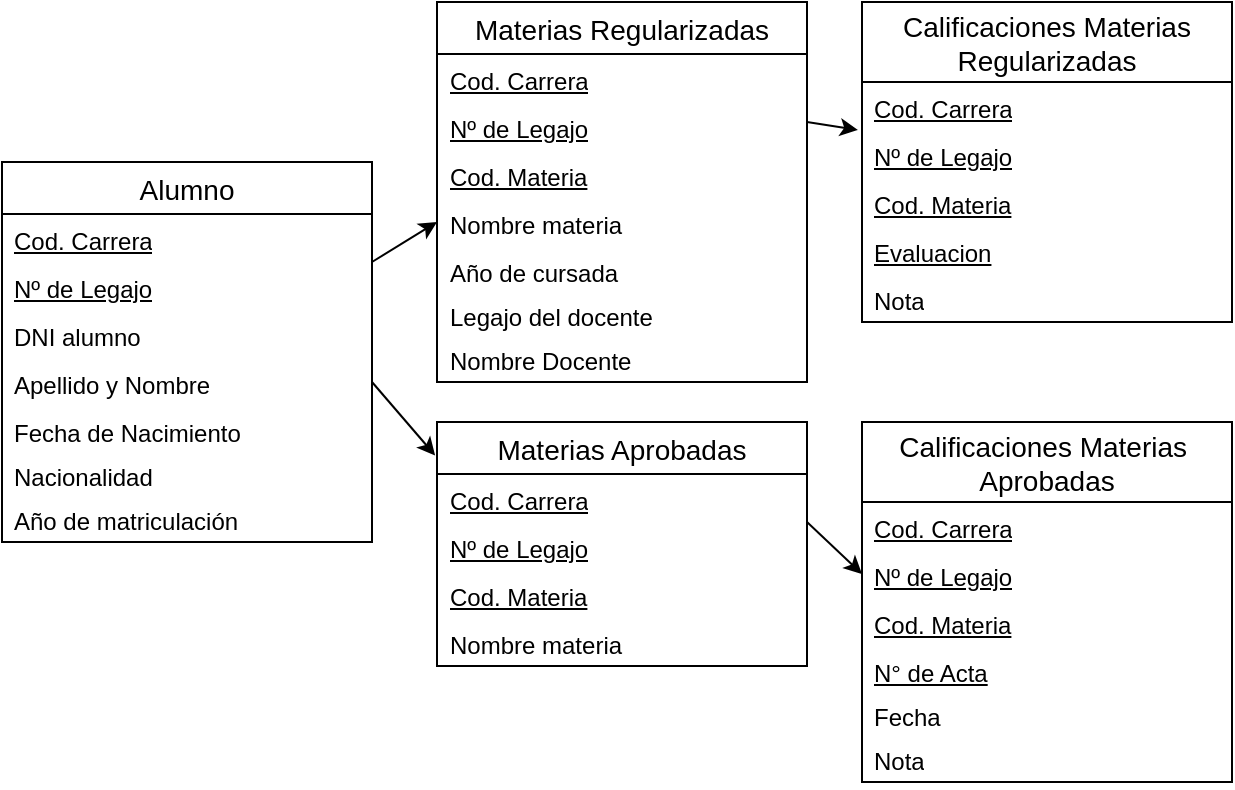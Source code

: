 <mxfile version="24.7.16">
  <diagram id="R2lEEEUBdFMjLlhIrx00" name="Page-1">
    <mxGraphModel dx="836" dy="448" grid="1" gridSize="10" guides="1" tooltips="1" connect="1" arrows="1" fold="1" page="1" pageScale="1" pageWidth="850" pageHeight="1100" math="0" shadow="0" extFonts="Permanent Marker^https://fonts.googleapis.com/css?family=Permanent+Marker">
      <root>
        <mxCell id="0" />
        <mxCell id="1" parent="0" />
        <mxCell id="xofc-59GHzO3Vg8KC9y8-14" value="Materias Regularizadas" style="swimlane;fontStyle=0;childLayout=stackLayout;horizontal=1;startSize=26;horizontalStack=0;resizeParent=1;resizeParentMax=0;resizeLast=0;collapsible=1;marginBottom=0;align=center;fontSize=14;" parent="1" vertex="1">
          <mxGeometry x="347.5" y="80" width="185" height="190" as="geometry" />
        </mxCell>
        <mxCell id="xofc-59GHzO3Vg8KC9y8-19" value="&lt;p style=&quot;margin-top: 0cm; margin-right: 0cm; margin-bottom: 0cm;&quot; class=&quot;MsoNormal&quot;&gt;&lt;u&gt;Cod. Carrera&lt;/u&gt;&lt;/p&gt;" style="text;strokeColor=none;fillColor=none;spacingLeft=4;spacingRight=4;overflow=hidden;rotatable=0;points=[[0,0.5],[1,0.5]];portConstraint=eastwest;fontSize=12;whiteSpace=wrap;html=1;" parent="xofc-59GHzO3Vg8KC9y8-14" vertex="1">
          <mxGeometry y="26" width="185" height="24" as="geometry" />
        </mxCell>
        <mxCell id="xofc-59GHzO3Vg8KC9y8-18" value="&lt;p style=&quot;margin-top: 0cm; margin-right: 0cm; margin-bottom: 0cm;&quot; class=&quot;MsoNormal&quot;&gt;&lt;u style=&quot;background-color: initial; text-indent: 35.4pt;&quot;&gt;Nº de Legajo&lt;/u&gt;&lt;br&gt;&lt;/p&gt;" style="text;strokeColor=none;fillColor=none;spacingLeft=4;spacingRight=4;overflow=hidden;rotatable=0;points=[[0,0.5],[1,0.5]];portConstraint=eastwest;fontSize=12;whiteSpace=wrap;html=1;" parent="xofc-59GHzO3Vg8KC9y8-14" vertex="1">
          <mxGeometry y="50" width="185" height="24" as="geometry" />
        </mxCell>
        <mxCell id="xofc-59GHzO3Vg8KC9y8-20" value="&lt;p style=&quot;margin-top: 0cm; margin-right: 0cm; margin-bottom: 0cm;&quot; class=&quot;MsoNormal&quot;&gt;&lt;u&gt;Cod. Materia&lt;/u&gt;&lt;/p&gt;" style="text;strokeColor=none;fillColor=none;spacingLeft=4;spacingRight=4;overflow=hidden;rotatable=0;points=[[0,0.5],[1,0.5]];portConstraint=eastwest;fontSize=12;whiteSpace=wrap;html=1;" parent="xofc-59GHzO3Vg8KC9y8-14" vertex="1">
          <mxGeometry y="74" width="185" height="24" as="geometry" />
        </mxCell>
        <mxCell id="xofc-59GHzO3Vg8KC9y8-21" value="&lt;p style=&quot;margin-top: 0cm; margin-right: 0cm; margin-bottom: 0cm;&quot; class=&quot;MsoNormal&quot;&gt;&lt;span style=&quot;white-space-collapse: preserve;&quot; class=&quot;selectable-text copyable-text&quot;&gt;Nombre materia &lt;/span&gt;&lt;br&gt;&lt;/p&gt;" style="text;strokeColor=none;fillColor=none;spacingLeft=4;spacingRight=4;overflow=hidden;rotatable=0;points=[[0,0.5],[1,0.5]];portConstraint=eastwest;fontSize=12;whiteSpace=wrap;html=1;" parent="xofc-59GHzO3Vg8KC9y8-14" vertex="1">
          <mxGeometry y="98" width="185" height="24" as="geometry" />
        </mxCell>
        <mxCell id="xofc-59GHzO3Vg8KC9y8-24" value="&lt;p style=&quot;margin-top: 0cm; margin-right: 0cm; margin-bottom: 0cm;&quot; class=&quot;MsoNormal&quot;&gt;Año de cursada&amp;nbsp;&lt;br&gt;&lt;/p&gt;" style="text;strokeColor=none;fillColor=none;spacingLeft=4;spacingRight=4;overflow=hidden;rotatable=0;points=[[0,0.5],[1,0.5]];portConstraint=eastwest;fontSize=12;whiteSpace=wrap;html=1;" parent="xofc-59GHzO3Vg8KC9y8-14" vertex="1">
          <mxGeometry y="122" width="185" height="22" as="geometry" />
        </mxCell>
        <mxCell id="xofc-59GHzO3Vg8KC9y8-25" value="&lt;p style=&quot;margin-top: 0cm; margin-right: 0cm; margin-bottom: 0cm;&quot; class=&quot;MsoNormal&quot;&gt;Legajo del docente&amp;nbsp;&lt;br&gt;&lt;/p&gt;" style="text;strokeColor=none;fillColor=none;spacingLeft=4;spacingRight=4;overflow=hidden;rotatable=0;points=[[0,0.5],[1,0.5]];portConstraint=eastwest;fontSize=12;whiteSpace=wrap;html=1;" parent="xofc-59GHzO3Vg8KC9y8-14" vertex="1">
          <mxGeometry y="144" width="185" height="22" as="geometry" />
        </mxCell>
        <mxCell id="xofc-59GHzO3Vg8KC9y8-26" value="&lt;p style=&quot;margin-top: 0cm; margin-right: 0cm; margin-bottom: 0cm;&quot; class=&quot;MsoNormal&quot;&gt;&lt;span style=&quot;background-color: initial;&quot;&gt;Nombre Docente&amp;nbsp;&lt;/span&gt;&lt;br&gt;&lt;/p&gt;" style="text;strokeColor=none;fillColor=none;spacingLeft=4;spacingRight=4;overflow=hidden;rotatable=0;points=[[0,0.5],[1,0.5]];portConstraint=eastwest;fontSize=12;whiteSpace=wrap;html=1;" parent="xofc-59GHzO3Vg8KC9y8-14" vertex="1">
          <mxGeometry y="166" width="185" height="24" as="geometry" />
        </mxCell>
        <mxCell id="zBrOMk0k6ThuCIbUhE3J-1" value="Alumno" style="swimlane;fontStyle=0;childLayout=stackLayout;horizontal=1;startSize=26;horizontalStack=0;resizeParent=1;resizeParentMax=0;resizeLast=0;collapsible=1;marginBottom=0;align=center;fontSize=14;" vertex="1" parent="1">
          <mxGeometry x="130" y="160" width="185" height="190" as="geometry" />
        </mxCell>
        <mxCell id="zBrOMk0k6ThuCIbUhE3J-2" value="&lt;p style=&quot;margin-top: 0cm; margin-right: 0cm; margin-bottom: 0cm;&quot; class=&quot;MsoNormal&quot;&gt;&lt;u&gt;Cod. Carrera&lt;/u&gt;&lt;/p&gt;" style="text;strokeColor=none;fillColor=none;spacingLeft=4;spacingRight=4;overflow=hidden;rotatable=0;points=[[0,0.5],[1,0.5]];portConstraint=eastwest;fontSize=12;whiteSpace=wrap;html=1;" vertex="1" parent="zBrOMk0k6ThuCIbUhE3J-1">
          <mxGeometry y="26" width="185" height="24" as="geometry" />
        </mxCell>
        <mxCell id="zBrOMk0k6ThuCIbUhE3J-3" value="&lt;p style=&quot;margin-top: 0cm; margin-right: 0cm; margin-bottom: 0cm;&quot; class=&quot;MsoNormal&quot;&gt;&lt;u style=&quot;background-color: initial; text-indent: 35.4pt;&quot;&gt;Nº de Legajo&lt;/u&gt;&lt;br&gt;&lt;/p&gt;" style="text;strokeColor=none;fillColor=none;spacingLeft=4;spacingRight=4;overflow=hidden;rotatable=0;points=[[0,0.5],[1,0.5]];portConstraint=eastwest;fontSize=12;whiteSpace=wrap;html=1;" vertex="1" parent="zBrOMk0k6ThuCIbUhE3J-1">
          <mxGeometry y="50" width="185" height="24" as="geometry" />
        </mxCell>
        <mxCell id="zBrOMk0k6ThuCIbUhE3J-4" value="&lt;p style=&quot;margin-top: 0cm; margin-right: 0cm; margin-bottom: 0cm;&quot; class=&quot;MsoNormal&quot;&gt;DNI alumno&lt;/p&gt;" style="text;strokeColor=none;fillColor=none;spacingLeft=4;spacingRight=4;overflow=hidden;rotatable=0;points=[[0,0.5],[1,0.5]];portConstraint=eastwest;fontSize=12;whiteSpace=wrap;html=1;" vertex="1" parent="zBrOMk0k6ThuCIbUhE3J-1">
          <mxGeometry y="74" width="185" height="24" as="geometry" />
        </mxCell>
        <mxCell id="zBrOMk0k6ThuCIbUhE3J-5" value="&lt;p style=&quot;margin-top: 0cm; margin-right: 0cm; margin-bottom: 0cm;&quot; class=&quot;MsoNormal&quot;&gt;&lt;span style=&quot;white-space-collapse: preserve;&quot;&gt;Apellido y Nombre&lt;/span&gt;&lt;/p&gt;" style="text;strokeColor=none;fillColor=none;spacingLeft=4;spacingRight=4;overflow=hidden;rotatable=0;points=[[0,0.5],[1,0.5]];portConstraint=eastwest;fontSize=12;whiteSpace=wrap;html=1;" vertex="1" parent="zBrOMk0k6ThuCIbUhE3J-1">
          <mxGeometry y="98" width="185" height="24" as="geometry" />
        </mxCell>
        <mxCell id="zBrOMk0k6ThuCIbUhE3J-6" value="&lt;p style=&quot;margin-top: 0cm; margin-right: 0cm; margin-bottom: 0cm;&quot; class=&quot;MsoNormal&quot;&gt;Fecha de Nacimiento&lt;/p&gt;" style="text;strokeColor=none;fillColor=none;spacingLeft=4;spacingRight=4;overflow=hidden;rotatable=0;points=[[0,0.5],[1,0.5]];portConstraint=eastwest;fontSize=12;whiteSpace=wrap;html=1;" vertex="1" parent="zBrOMk0k6ThuCIbUhE3J-1">
          <mxGeometry y="122" width="185" height="22" as="geometry" />
        </mxCell>
        <mxCell id="zBrOMk0k6ThuCIbUhE3J-7" value="&lt;p style=&quot;margin-top: 0cm; margin-right: 0cm; margin-bottom: 0cm;&quot; class=&quot;MsoNormal&quot;&gt;Nacionalidad&lt;/p&gt;" style="text;strokeColor=none;fillColor=none;spacingLeft=4;spacingRight=4;overflow=hidden;rotatable=0;points=[[0,0.5],[1,0.5]];portConstraint=eastwest;fontSize=12;whiteSpace=wrap;html=1;" vertex="1" parent="zBrOMk0k6ThuCIbUhE3J-1">
          <mxGeometry y="144" width="185" height="22" as="geometry" />
        </mxCell>
        <mxCell id="zBrOMk0k6ThuCIbUhE3J-8" value="&lt;p style=&quot;margin-top: 0cm; margin-right: 0cm; margin-bottom: 0cm;&quot; class=&quot;MsoNormal&quot;&gt;Año de matriculación&lt;/p&gt;" style="text;strokeColor=none;fillColor=none;spacingLeft=4;spacingRight=4;overflow=hidden;rotatable=0;points=[[0,0.5],[1,0.5]];portConstraint=eastwest;fontSize=12;whiteSpace=wrap;html=1;" vertex="1" parent="zBrOMk0k6ThuCIbUhE3J-1">
          <mxGeometry y="166" width="185" height="24" as="geometry" />
        </mxCell>
        <mxCell id="zBrOMk0k6ThuCIbUhE3J-10" value="Calificaciones Materias&#xa;Regularizadas" style="swimlane;fontStyle=0;childLayout=stackLayout;horizontal=1;startSize=40;horizontalStack=0;resizeParent=1;resizeParentMax=0;resizeLast=0;collapsible=1;marginBottom=0;align=center;fontSize=14;" vertex="1" parent="1">
          <mxGeometry x="560" y="80" width="185" height="160" as="geometry" />
        </mxCell>
        <mxCell id="zBrOMk0k6ThuCIbUhE3J-11" value="&lt;p style=&quot;margin-top: 0cm; margin-right: 0cm; margin-bottom: 0cm;&quot; class=&quot;MsoNormal&quot;&gt;&lt;u&gt;Cod. Carrera&lt;/u&gt;&lt;/p&gt;" style="text;strokeColor=none;fillColor=none;spacingLeft=4;spacingRight=4;overflow=hidden;rotatable=0;points=[[0,0.5],[1,0.5]];portConstraint=eastwest;fontSize=12;whiteSpace=wrap;html=1;" vertex="1" parent="zBrOMk0k6ThuCIbUhE3J-10">
          <mxGeometry y="40" width="185" height="24" as="geometry" />
        </mxCell>
        <mxCell id="zBrOMk0k6ThuCIbUhE3J-12" value="&lt;p style=&quot;margin-top: 0cm; margin-right: 0cm; margin-bottom: 0cm;&quot; class=&quot;MsoNormal&quot;&gt;&lt;u style=&quot;background-color: initial; text-indent: 35.4pt;&quot;&gt;Nº de Legajo&lt;/u&gt;&lt;br&gt;&lt;/p&gt;" style="text;strokeColor=none;fillColor=none;spacingLeft=4;spacingRight=4;overflow=hidden;rotatable=0;points=[[0,0.5],[1,0.5]];portConstraint=eastwest;fontSize=12;whiteSpace=wrap;html=1;" vertex="1" parent="zBrOMk0k6ThuCIbUhE3J-10">
          <mxGeometry y="64" width="185" height="24" as="geometry" />
        </mxCell>
        <mxCell id="zBrOMk0k6ThuCIbUhE3J-13" value="&lt;p style=&quot;margin-top: 0cm; margin-right: 0cm; margin-bottom: 0cm;&quot; class=&quot;MsoNormal&quot;&gt;&lt;u&gt;Cod. Materia&lt;/u&gt;&lt;/p&gt;" style="text;strokeColor=none;fillColor=none;spacingLeft=4;spacingRight=4;overflow=hidden;rotatable=0;points=[[0,0.5],[1,0.5]];portConstraint=eastwest;fontSize=12;whiteSpace=wrap;html=1;" vertex="1" parent="zBrOMk0k6ThuCIbUhE3J-10">
          <mxGeometry y="88" width="185" height="24" as="geometry" />
        </mxCell>
        <mxCell id="zBrOMk0k6ThuCIbUhE3J-14" value="&lt;p style=&quot;margin-top: 0cm; margin-right: 0cm; margin-bottom: 0cm;&quot; class=&quot;MsoNormal&quot;&gt;&lt;span style=&quot;white-space-collapse: preserve;&quot;&gt;&lt;u&gt;Evaluacion&lt;/u&gt;&lt;/span&gt;&lt;/p&gt;" style="text;strokeColor=none;fillColor=none;spacingLeft=4;spacingRight=4;overflow=hidden;rotatable=0;points=[[0,0.5],[1,0.5]];portConstraint=eastwest;fontSize=12;whiteSpace=wrap;html=1;" vertex="1" parent="zBrOMk0k6ThuCIbUhE3J-10">
          <mxGeometry y="112" width="185" height="24" as="geometry" />
        </mxCell>
        <mxCell id="zBrOMk0k6ThuCIbUhE3J-17" value="&lt;p style=&quot;margin-top: 0cm; margin-right: 0cm; margin-bottom: 0cm;&quot; class=&quot;MsoNormal&quot;&gt;Nota&lt;/p&gt;" style="text;strokeColor=none;fillColor=none;spacingLeft=4;spacingRight=4;overflow=hidden;rotatable=0;points=[[0,0.5],[1,0.5]];portConstraint=eastwest;fontSize=12;whiteSpace=wrap;html=1;" vertex="1" parent="zBrOMk0k6ThuCIbUhE3J-10">
          <mxGeometry y="136" width="185" height="24" as="geometry" />
        </mxCell>
        <mxCell id="zBrOMk0k6ThuCIbUhE3J-18" value="Materias Aprobadas" style="swimlane;fontStyle=0;childLayout=stackLayout;horizontal=1;startSize=26;horizontalStack=0;resizeParent=1;resizeParentMax=0;resizeLast=0;collapsible=1;marginBottom=0;align=center;fontSize=14;" vertex="1" parent="1">
          <mxGeometry x="347.5" y="290" width="185" height="122" as="geometry" />
        </mxCell>
        <mxCell id="zBrOMk0k6ThuCIbUhE3J-19" value="&lt;p style=&quot;margin-top: 0cm; margin-right: 0cm; margin-bottom: 0cm;&quot; class=&quot;MsoNormal&quot;&gt;&lt;u&gt;Cod. Carrera&lt;/u&gt;&lt;/p&gt;" style="text;strokeColor=none;fillColor=none;spacingLeft=4;spacingRight=4;overflow=hidden;rotatable=0;points=[[0,0.5],[1,0.5]];portConstraint=eastwest;fontSize=12;whiteSpace=wrap;html=1;" vertex="1" parent="zBrOMk0k6ThuCIbUhE3J-18">
          <mxGeometry y="26" width="185" height="24" as="geometry" />
        </mxCell>
        <mxCell id="zBrOMk0k6ThuCIbUhE3J-20" value="&lt;p style=&quot;margin-top: 0cm; margin-right: 0cm; margin-bottom: 0cm;&quot; class=&quot;MsoNormal&quot;&gt;&lt;u style=&quot;background-color: initial; text-indent: 35.4pt;&quot;&gt;Nº de Legajo&lt;/u&gt;&lt;br&gt;&lt;/p&gt;" style="text;strokeColor=none;fillColor=none;spacingLeft=4;spacingRight=4;overflow=hidden;rotatable=0;points=[[0,0.5],[1,0.5]];portConstraint=eastwest;fontSize=12;whiteSpace=wrap;html=1;" vertex="1" parent="zBrOMk0k6ThuCIbUhE3J-18">
          <mxGeometry y="50" width="185" height="24" as="geometry" />
        </mxCell>
        <mxCell id="zBrOMk0k6ThuCIbUhE3J-21" value="&lt;p style=&quot;margin-top: 0cm; margin-right: 0cm; margin-bottom: 0cm;&quot; class=&quot;MsoNormal&quot;&gt;&lt;u&gt;Cod. Materia&lt;/u&gt;&lt;/p&gt;" style="text;strokeColor=none;fillColor=none;spacingLeft=4;spacingRight=4;overflow=hidden;rotatable=0;points=[[0,0.5],[1,0.5]];portConstraint=eastwest;fontSize=12;whiteSpace=wrap;html=1;" vertex="1" parent="zBrOMk0k6ThuCIbUhE3J-18">
          <mxGeometry y="74" width="185" height="24" as="geometry" />
        </mxCell>
        <mxCell id="zBrOMk0k6ThuCIbUhE3J-22" value="&lt;p style=&quot;margin-top: 0cm; margin-right: 0cm; margin-bottom: 0cm;&quot; class=&quot;MsoNormal&quot;&gt;&lt;span style=&quot;white-space-collapse: preserve;&quot; class=&quot;selectable-text copyable-text&quot;&gt;Nombre materia &lt;/span&gt;&lt;br&gt;&lt;/p&gt;" style="text;strokeColor=none;fillColor=none;spacingLeft=4;spacingRight=4;overflow=hidden;rotatable=0;points=[[0,0.5],[1,0.5]];portConstraint=eastwest;fontSize=12;whiteSpace=wrap;html=1;" vertex="1" parent="zBrOMk0k6ThuCIbUhE3J-18">
          <mxGeometry y="98" width="185" height="24" as="geometry" />
        </mxCell>
        <mxCell id="zBrOMk0k6ThuCIbUhE3J-26" value="Calificaciones Materias &#xa;Aprobadas" style="swimlane;fontStyle=0;childLayout=stackLayout;horizontal=1;startSize=40;horizontalStack=0;resizeParent=1;resizeParentMax=0;resizeLast=0;collapsible=1;marginBottom=0;align=center;fontSize=14;" vertex="1" parent="1">
          <mxGeometry x="560" y="290" width="185" height="180" as="geometry" />
        </mxCell>
        <mxCell id="zBrOMk0k6ThuCIbUhE3J-27" value="&lt;p style=&quot;margin-top: 0cm; margin-right: 0cm; margin-bottom: 0cm;&quot; class=&quot;MsoNormal&quot;&gt;&lt;u&gt;Cod. Carrera&lt;/u&gt;&lt;/p&gt;" style="text;strokeColor=none;fillColor=none;spacingLeft=4;spacingRight=4;overflow=hidden;rotatable=0;points=[[0,0.5],[1,0.5]];portConstraint=eastwest;fontSize=12;whiteSpace=wrap;html=1;" vertex="1" parent="zBrOMk0k6ThuCIbUhE3J-26">
          <mxGeometry y="40" width="185" height="24" as="geometry" />
        </mxCell>
        <mxCell id="zBrOMk0k6ThuCIbUhE3J-28" value="&lt;p style=&quot;margin-top: 0cm; margin-right: 0cm; margin-bottom: 0cm;&quot; class=&quot;MsoNormal&quot;&gt;&lt;u style=&quot;background-color: initial; text-indent: 35.4pt;&quot;&gt;Nº de Legajo&lt;/u&gt;&lt;br&gt;&lt;/p&gt;" style="text;strokeColor=none;fillColor=none;spacingLeft=4;spacingRight=4;overflow=hidden;rotatable=0;points=[[0,0.5],[1,0.5]];portConstraint=eastwest;fontSize=12;whiteSpace=wrap;html=1;" vertex="1" parent="zBrOMk0k6ThuCIbUhE3J-26">
          <mxGeometry y="64" width="185" height="24" as="geometry" />
        </mxCell>
        <mxCell id="zBrOMk0k6ThuCIbUhE3J-29" value="&lt;p style=&quot;margin-top: 0cm; margin-right: 0cm; margin-bottom: 0cm;&quot; class=&quot;MsoNormal&quot;&gt;&lt;u&gt;Cod. Materia&lt;/u&gt;&lt;/p&gt;" style="text;strokeColor=none;fillColor=none;spacingLeft=4;spacingRight=4;overflow=hidden;rotatable=0;points=[[0,0.5],[1,0.5]];portConstraint=eastwest;fontSize=12;whiteSpace=wrap;html=1;" vertex="1" parent="zBrOMk0k6ThuCIbUhE3J-26">
          <mxGeometry y="88" width="185" height="24" as="geometry" />
        </mxCell>
        <mxCell id="zBrOMk0k6ThuCIbUhE3J-32" value="&lt;p class=&quot;MsoNormal&quot; style=&quot;margin-top: 0cm; margin-right: 0cm; margin-bottom: 0cm;&quot;&gt;N° de Acta&lt;/p&gt;" style="text;strokeColor=none;fillColor=none;spacingLeft=4;spacingRight=4;overflow=hidden;rotatable=0;points=[[0,0.5],[1,0.5]];portConstraint=eastwest;fontSize=12;whiteSpace=wrap;html=1;fontStyle=4" vertex="1" parent="zBrOMk0k6ThuCIbUhE3J-26">
          <mxGeometry y="112" width="185" height="22" as="geometry" />
        </mxCell>
        <mxCell id="zBrOMk0k6ThuCIbUhE3J-31" value="&lt;p style=&quot;margin-top: 0cm; margin-right: 0cm; margin-bottom: 0cm;&quot; class=&quot;MsoNormal&quot;&gt;Fecha&amp;nbsp;&lt;/p&gt;" style="text;strokeColor=none;fillColor=none;spacingLeft=4;spacingRight=4;overflow=hidden;rotatable=0;points=[[0,0.5],[1,0.5]];portConstraint=eastwest;fontSize=12;whiteSpace=wrap;html=1;" vertex="1" parent="zBrOMk0k6ThuCIbUhE3J-26">
          <mxGeometry y="134" width="185" height="22" as="geometry" />
        </mxCell>
        <mxCell id="zBrOMk0k6ThuCIbUhE3J-33" value="&lt;p style=&quot;margin-top: 0cm; margin-right: 0cm; margin-bottom: 0cm;&quot; class=&quot;MsoNormal&quot;&gt;Nota&lt;/p&gt;" style="text;strokeColor=none;fillColor=none;spacingLeft=4;spacingRight=4;overflow=hidden;rotatable=0;points=[[0,0.5],[1,0.5]];portConstraint=eastwest;fontSize=12;whiteSpace=wrap;html=1;" vertex="1" parent="zBrOMk0k6ThuCIbUhE3J-26">
          <mxGeometry y="156" width="185" height="24" as="geometry" />
        </mxCell>
        <mxCell id="zBrOMk0k6ThuCIbUhE3J-34" value="" style="endArrow=classic;html=1;rounded=0;entryX=0;entryY=0.5;entryDx=0;entryDy=0;" edge="1" parent="1" target="xofc-59GHzO3Vg8KC9y8-21">
          <mxGeometry width="50" height="50" relative="1" as="geometry">
            <mxPoint x="315" y="210" as="sourcePoint" />
            <mxPoint x="365" y="160" as="targetPoint" />
          </mxGeometry>
        </mxCell>
        <mxCell id="zBrOMk0k6ThuCIbUhE3J-35" value="" style="endArrow=classic;html=1;rounded=0;entryX=-0.005;entryY=0.137;entryDx=0;entryDy=0;exitX=1;exitY=0.5;exitDx=0;exitDy=0;entryPerimeter=0;" edge="1" parent="1" source="zBrOMk0k6ThuCIbUhE3J-5" target="zBrOMk0k6ThuCIbUhE3J-18">
          <mxGeometry width="50" height="50" relative="1" as="geometry">
            <mxPoint x="325" y="220" as="sourcePoint" />
            <mxPoint x="358" y="200" as="targetPoint" />
          </mxGeometry>
        </mxCell>
        <mxCell id="zBrOMk0k6ThuCIbUhE3J-36" value="" style="endArrow=classic;html=1;rounded=0;entryX=-0.011;entryY=0;entryDx=0;entryDy=0;entryPerimeter=0;" edge="1" parent="1" target="zBrOMk0k6ThuCIbUhE3J-12">
          <mxGeometry width="50" height="50" relative="1" as="geometry">
            <mxPoint x="532.5" y="140" as="sourcePoint" />
            <mxPoint x="565.5" y="120" as="targetPoint" />
          </mxGeometry>
        </mxCell>
        <mxCell id="zBrOMk0k6ThuCIbUhE3J-37" value="" style="endArrow=classic;html=1;rounded=0;entryX=0;entryY=0.5;entryDx=0;entryDy=0;exitX=1;exitY=0.5;exitDx=0;exitDy=0;" edge="1" parent="1" target="zBrOMk0k6ThuCIbUhE3J-28">
          <mxGeometry width="50" height="50" relative="1" as="geometry">
            <mxPoint x="532.5" y="340" as="sourcePoint" />
            <mxPoint x="564.5" y="377" as="targetPoint" />
          </mxGeometry>
        </mxCell>
      </root>
    </mxGraphModel>
  </diagram>
</mxfile>

